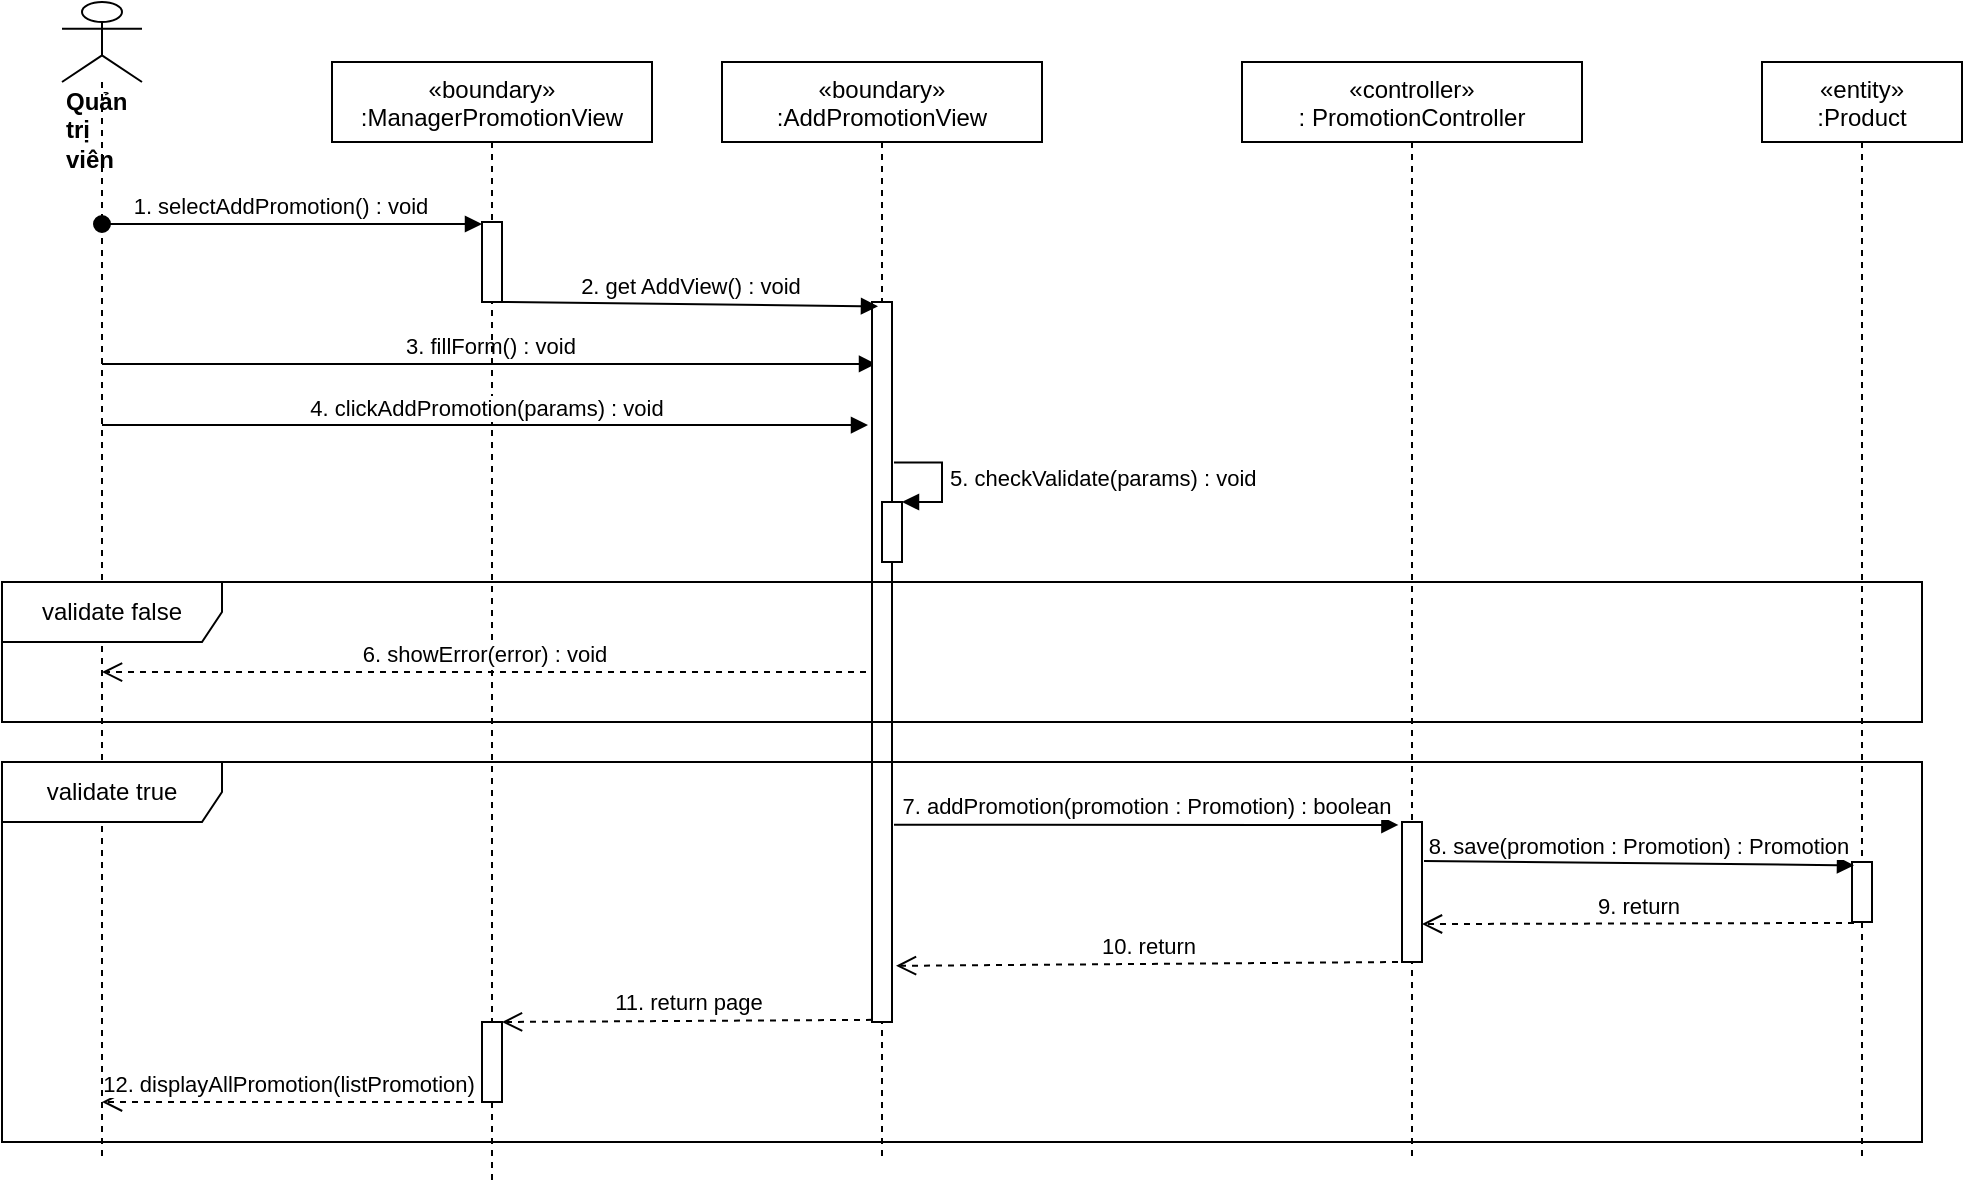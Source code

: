 <mxfile version="14.7.1" type="device"><diagram id="kgpKYQtTHZ0yAKxKKP6v" name="Page-1"><mxGraphModel dx="1108" dy="425" grid="1" gridSize="10" guides="1" tooltips="1" connect="1" arrows="1" fold="1" page="1" pageScale="1" pageWidth="850" pageHeight="1100" math="0" shadow="0"><root><mxCell id="0"/><mxCell id="1" parent="0"/><mxCell id="QBEdimFsIx6Kh-sq0Tqc-1" value="«boundary»&#10;:AddPromotionView" style="shape=umlLifeline;perimeter=lifelinePerimeter;container=1;collapsible=0;recursiveResize=0;rounded=0;shadow=0;strokeWidth=1;" parent="1" vertex="1"><mxGeometry x="380" y="80" width="160" height="550" as="geometry"/></mxCell><mxCell id="QBEdimFsIx6Kh-sq0Tqc-3" value="«controller»&#10;: PromotionController" style="shape=umlLifeline;perimeter=lifelinePerimeter;container=1;collapsible=0;recursiveResize=0;rounded=0;shadow=0;strokeWidth=1;" parent="1" vertex="1"><mxGeometry x="640" y="80" width="170" height="550" as="geometry"/></mxCell><mxCell id="QBEdimFsIx6Kh-sq0Tqc-23" value="" style="points=[];perimeter=orthogonalPerimeter;rounded=0;shadow=0;strokeWidth=1;" parent="QBEdimFsIx6Kh-sq0Tqc-3" vertex="1"><mxGeometry x="80" y="380" width="10" height="70" as="geometry"/></mxCell><mxCell id="QBEdimFsIx6Kh-sq0Tqc-4" value="&lt;div&gt;&lt;b&gt;Quản trị viên&lt;/b&gt;&lt;/div&gt;" style="shape=umlLifeline;participant=umlActor;perimeter=lifelinePerimeter;whiteSpace=wrap;html=1;container=1;collapsible=0;recursiveResize=0;verticalAlign=top;spacingTop=36;outlineConnect=0;align=left;size=40;" parent="1" vertex="1"><mxGeometry x="50" y="50" width="40" height="580" as="geometry"/></mxCell><mxCell id="QBEdimFsIx6Kh-sq0Tqc-5" value="1. selectAddPromotion() : void" style="verticalAlign=bottom;startArrow=oval;endArrow=block;startSize=8;shadow=0;strokeWidth=1;entryX=0;entryY=0.025;entryDx=0;entryDy=0;entryPerimeter=0;" parent="1" source="QBEdimFsIx6Kh-sq0Tqc-4" target="xt67PmFPLZwkhdeNRgOA-3" edge="1"><mxGeometry x="-0.06" relative="1" as="geometry"><mxPoint x="100" y="170" as="sourcePoint"/><mxPoint as="offset"/><mxPoint x="180" y="170" as="targetPoint"/></mxGeometry></mxCell><mxCell id="QBEdimFsIx6Kh-sq0Tqc-12" value="«entity»&#10;:Product" style="shape=umlLifeline;perimeter=lifelinePerimeter;container=1;collapsible=0;recursiveResize=0;rounded=0;shadow=0;strokeWidth=1;" parent="1" vertex="1"><mxGeometry x="900" y="80" width="100" height="550" as="geometry"/></mxCell><mxCell id="QBEdimFsIx6Kh-sq0Tqc-13" value="" style="points=[];perimeter=orthogonalPerimeter;rounded=0;shadow=0;strokeWidth=1;" parent="QBEdimFsIx6Kh-sq0Tqc-12" vertex="1"><mxGeometry x="45" y="400" width="10" height="30" as="geometry"/></mxCell><mxCell id="QBEdimFsIx6Kh-sq0Tqc-14" value="8. save(promotion : Promotion) : Promotion" style="html=1;verticalAlign=bottom;endArrow=block;entryX=0.1;entryY=0.055;entryDx=0;entryDy=0;entryPerimeter=0;exitX=1.1;exitY=0.278;exitDx=0;exitDy=0;exitPerimeter=0;" parent="1" source="QBEdimFsIx6Kh-sq0Tqc-23" target="QBEdimFsIx6Kh-sq0Tqc-13" edge="1"><mxGeometry width="80" relative="1" as="geometry"><mxPoint x="710" y="422" as="sourcePoint"/><mxPoint x="1010" y="239" as="targetPoint"/></mxGeometry></mxCell><mxCell id="QBEdimFsIx6Kh-sq0Tqc-15" value="9. return" style="html=1;verticalAlign=bottom;endArrow=open;dashed=1;endSize=8;exitX=0.1;exitY=1.015;exitDx=0;exitDy=0;exitPerimeter=0;entryX=1;entryY=0.729;entryDx=0;entryDy=0;entryPerimeter=0;" parent="1" source="QBEdimFsIx6Kh-sq0Tqc-13" target="QBEdimFsIx6Kh-sq0Tqc-23" edge="1"><mxGeometry relative="1" as="geometry"><mxPoint x="790" y="300" as="sourcePoint"/><mxPoint x="670" y="461" as="targetPoint"/></mxGeometry></mxCell><mxCell id="QBEdimFsIx6Kh-sq0Tqc-19" value="3. fillForm() : void" style="html=1;verticalAlign=bottom;endArrow=block;entryX=0.2;entryY=0.086;entryDx=0;entryDy=0;entryPerimeter=0;" parent="1" source="QBEdimFsIx6Kh-sq0Tqc-4" target="xt67PmFPLZwkhdeNRgOA-4" edge="1"><mxGeometry width="80" relative="1" as="geometry"><mxPoint x="380" y="270" as="sourcePoint"/><mxPoint x="332" y="270" as="targetPoint"/></mxGeometry></mxCell><mxCell id="QBEdimFsIx6Kh-sq0Tqc-24" value="7. addPromotion(promotion : Promotion) : boolean" style="html=1;verticalAlign=bottom;endArrow=block;entryX=-0.18;entryY=0.021;entryDx=0;entryDy=0;entryPerimeter=0;exitX=1.1;exitY=0.726;exitDx=0;exitDy=0;exitPerimeter=0;" parent="1" source="xt67PmFPLZwkhdeNRgOA-4" target="QBEdimFsIx6Kh-sq0Tqc-23" edge="1"><mxGeometry width="80" relative="1" as="geometry"><mxPoint x="480" y="432" as="sourcePoint"/><mxPoint x="700" y="370" as="targetPoint"/></mxGeometry></mxCell><mxCell id="xt67PmFPLZwkhdeNRgOA-1" value="«boundary»&#10;:ManagerPromotionView" style="shape=umlLifeline;perimeter=lifelinePerimeter;container=1;collapsible=0;recursiveResize=0;rounded=0;shadow=0;strokeWidth=1;" parent="1" vertex="1"><mxGeometry x="185" y="80" width="160" height="560" as="geometry"/></mxCell><mxCell id="xt67PmFPLZwkhdeNRgOA-3" value="" style="html=1;points=[];perimeter=orthogonalPerimeter;" parent="1" vertex="1"><mxGeometry x="260" y="160" width="10" height="40" as="geometry"/></mxCell><mxCell id="xt67PmFPLZwkhdeNRgOA-4" value="" style="html=1;points=[];perimeter=orthogonalPerimeter;" parent="1" vertex="1"><mxGeometry x="455" y="200" width="10" height="360" as="geometry"/></mxCell><mxCell id="xt67PmFPLZwkhdeNRgOA-5" value="2. get AddView() : void" style="html=1;verticalAlign=bottom;endArrow=block;exitX=1;exitY=1;exitDx=0;exitDy=0;exitPerimeter=0;entryX=0.3;entryY=0.006;entryDx=0;entryDy=0;entryPerimeter=0;" parent="1" source="xt67PmFPLZwkhdeNRgOA-3" target="xt67PmFPLZwkhdeNRgOA-4" edge="1"><mxGeometry width="80" relative="1" as="geometry"><mxPoint x="520" y="230" as="sourcePoint"/><mxPoint x="430" y="200" as="targetPoint"/></mxGeometry></mxCell><mxCell id="xt67PmFPLZwkhdeNRgOA-6" value="" style="html=1;points=[];perimeter=orthogonalPerimeter;" parent="1" vertex="1"><mxGeometry x="460" y="300" width="10" height="30" as="geometry"/></mxCell><mxCell id="xt67PmFPLZwkhdeNRgOA-7" value="5. checkValidate(params) : void&amp;nbsp;" style="edgeStyle=orthogonalEdgeStyle;html=1;align=left;spacingLeft=2;endArrow=block;rounded=0;entryX=1;entryY=0;exitX=1.1;exitY=0.223;exitDx=0;exitDy=0;exitPerimeter=0;" parent="1" source="xt67PmFPLZwkhdeNRgOA-4" target="xt67PmFPLZwkhdeNRgOA-6" edge="1"><mxGeometry relative="1" as="geometry"><mxPoint x="475" y="250" as="sourcePoint"/><Array as="points"><mxPoint x="466" y="280"/><mxPoint x="490" y="280"/><mxPoint x="490" y="300"/></Array></mxGeometry></mxCell><mxCell id="xt67PmFPLZwkhdeNRgOA-8" value="4. clickAddPromotion(params) : void" style="html=1;verticalAlign=bottom;endArrow=block;entryX=-0.2;entryY=0.171;entryDx=0;entryDy=0;entryPerimeter=0;" parent="1" source="QBEdimFsIx6Kh-sq0Tqc-4" target="xt67PmFPLZwkhdeNRgOA-4" edge="1"><mxGeometry width="80" relative="1" as="geometry"><mxPoint x="520" y="330" as="sourcePoint"/><mxPoint x="600" y="330" as="targetPoint"/></mxGeometry></mxCell><mxCell id="xt67PmFPLZwkhdeNRgOA-9" value="6. showError(error) : void" style="html=1;verticalAlign=bottom;endArrow=open;dashed=1;endSize=8;exitX=-0.3;exitY=0.514;exitDx=0;exitDy=0;exitPerimeter=0;" parent="1" source="xt67PmFPLZwkhdeNRgOA-4" target="QBEdimFsIx6Kh-sq0Tqc-4" edge="1"><mxGeometry relative="1" as="geometry"><mxPoint x="440" y="379" as="sourcePoint"/><mxPoint x="520" y="330" as="targetPoint"/></mxGeometry></mxCell><mxCell id="xt67PmFPLZwkhdeNRgOA-10" value="validate false" style="shape=umlFrame;whiteSpace=wrap;html=1;width=110;height=30;" parent="1" vertex="1"><mxGeometry x="20" y="340" width="960" height="70" as="geometry"/></mxCell><mxCell id="xt67PmFPLZwkhdeNRgOA-11" value="10. return" style="html=1;verticalAlign=bottom;endArrow=open;dashed=1;endSize=8;entryX=1.2;entryY=0.922;entryDx=0;entryDy=0;entryPerimeter=0;" parent="1" target="xt67PmFPLZwkhdeNRgOA-4" edge="1"><mxGeometry relative="1" as="geometry"><mxPoint x="718" y="530" as="sourcePoint"/><mxPoint x="466" y="526" as="targetPoint"/></mxGeometry></mxCell><mxCell id="xt67PmFPLZwkhdeNRgOA-12" value="11. return page" style="html=1;verticalAlign=bottom;endArrow=open;dashed=1;endSize=8;exitX=0;exitY=0.997;exitDx=0;exitDy=0;exitPerimeter=0;" parent="1" source="xt67PmFPLZwkhdeNRgOA-4" target="xt67PmFPLZwkhdeNRgOA-13" edge="1"><mxGeometry relative="1" as="geometry"><mxPoint x="460" y="530" as="sourcePoint"/><mxPoint x="270" y="530" as="targetPoint"/></mxGeometry></mxCell><mxCell id="xt67PmFPLZwkhdeNRgOA-13" value="" style="html=1;points=[];perimeter=orthogonalPerimeter;" parent="1" vertex="1"><mxGeometry x="260" y="560" width="10" height="40" as="geometry"/></mxCell><mxCell id="xt67PmFPLZwkhdeNRgOA-14" value="validate true" style="shape=umlFrame;whiteSpace=wrap;html=1;width=110;height=30;" parent="1" vertex="1"><mxGeometry x="20" y="430" width="960" height="190" as="geometry"/></mxCell><mxCell id="xt67PmFPLZwkhdeNRgOA-15" value="&lt;span style=&quot;color: rgb(0 , 0 , 0) ; font-family: &amp;#34;helvetica&amp;#34; ; font-size: 11px ; font-style: normal ; font-weight: 400 ; letter-spacing: normal ; text-align: center ; text-indent: 0px ; text-transform: none ; word-spacing: 0px ; background-color: rgb(255 , 255 , 255) ; display: inline ; float: none&quot;&gt;12. displayAllPromotion(listPromotion)&lt;/span&gt;" style="html=1;verticalAlign=bottom;endArrow=open;dashed=1;endSize=8;exitX=-0.4;exitY=1;exitDx=0;exitDy=0;exitPerimeter=0;" parent="1" source="xt67PmFPLZwkhdeNRgOA-13" target="QBEdimFsIx6Kh-sq0Tqc-4" edge="1"><mxGeometry relative="1" as="geometry"><mxPoint x="600" y="450" as="sourcePoint"/><mxPoint x="520" y="450" as="targetPoint"/></mxGeometry></mxCell></root></mxGraphModel></diagram></mxfile>